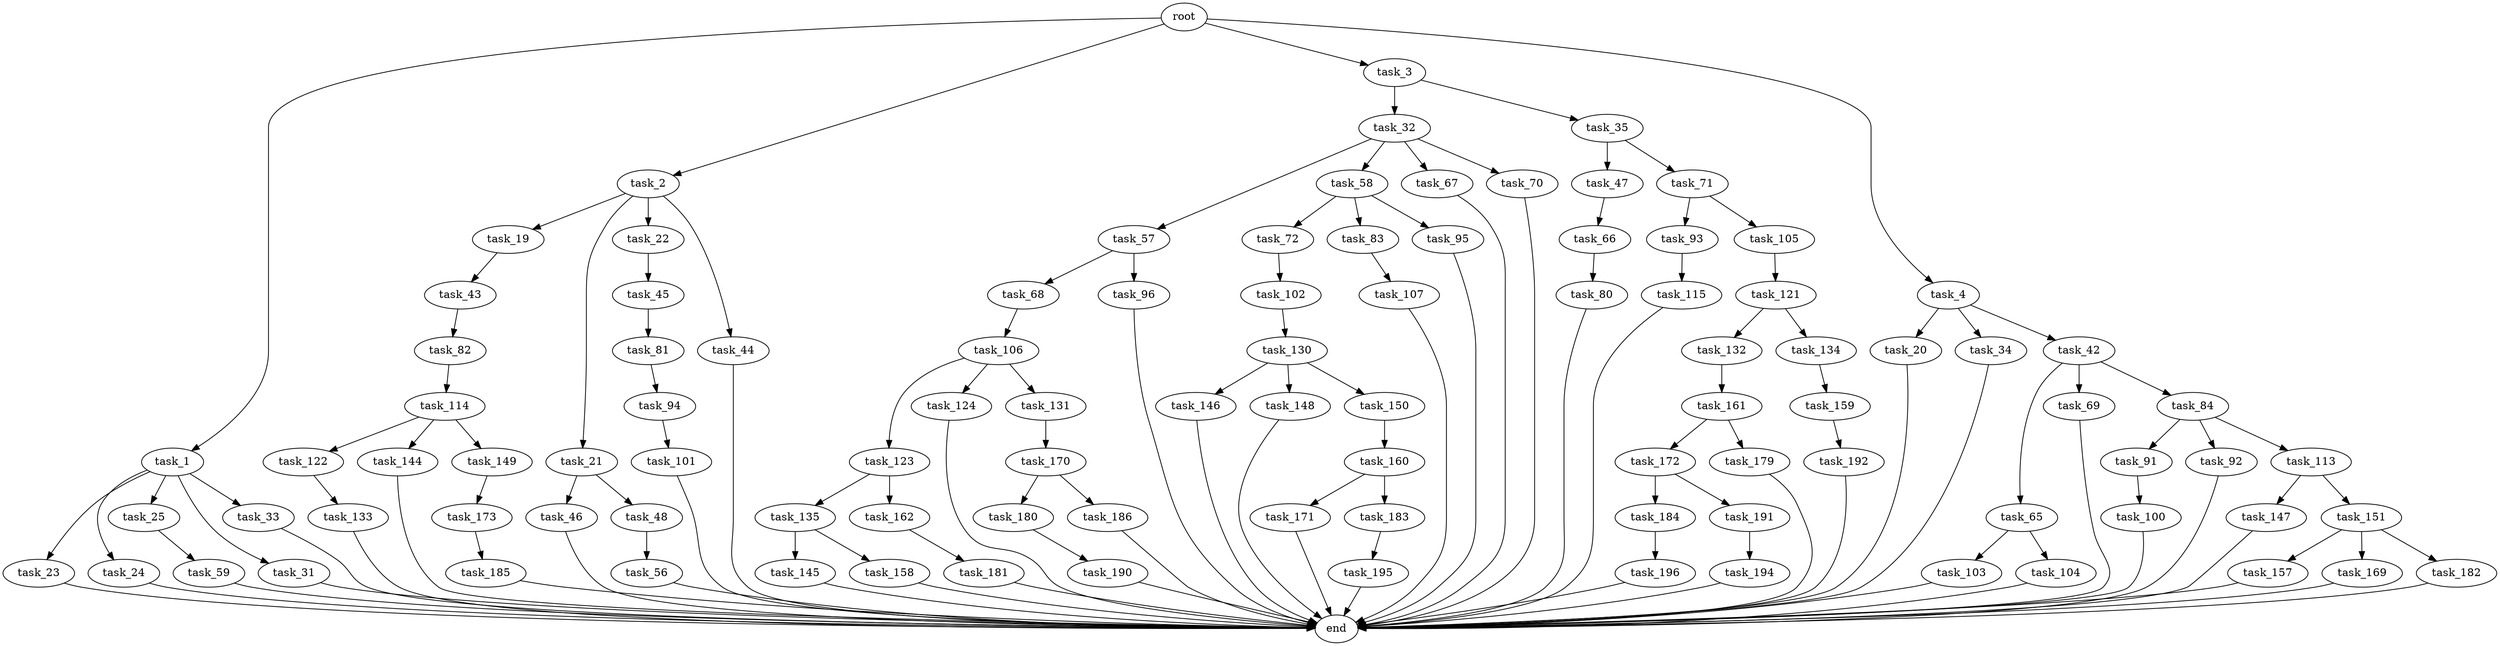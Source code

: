 digraph G {
  root [size="0.000000"];
  task_1 [size="428938159129.000000"];
  task_2 [size="416957659404.000000"];
  task_3 [size="40589611259.000000"];
  task_4 [size="476339307464.000000"];
  task_23 [size="10664572046.000000"];
  task_24 [size="8051734514.000000"];
  task_25 [size="1073741824000.000000"];
  task_31 [size="28991029248.000000"];
  task_33 [size="13257971007.000000"];
  task_19 [size="855905134916.000000"];
  task_21 [size="28991029248.000000"];
  task_22 [size="20216251778.000000"];
  task_44 [size="1888144368.000000"];
  task_32 [size="231928233984.000000"];
  task_35 [size="4963733839.000000"];
  task_20 [size="3462922363.000000"];
  task_34 [size="134217728000.000000"];
  task_42 [size="134217728000.000000"];
  task_43 [size="492221379370.000000"];
  end [size="0.000000"];
  task_46 [size="186056246736.000000"];
  task_48 [size="368293445632.000000"];
  task_45 [size="28991029248.000000"];
  task_59 [size="1413988225.000000"];
  task_57 [size="782757789696.000000"];
  task_58 [size="17886444045.000000"];
  task_67 [size="5767893856.000000"];
  task_70 [size="11842812293.000000"];
  task_47 [size="231928233984.000000"];
  task_71 [size="7301710648.000000"];
  task_65 [size="42804512526.000000"];
  task_69 [size="13831898572.000000"];
  task_84 [size="1207540407386.000000"];
  task_82 [size="549755813888.000000"];
  task_81 [size="405025266355.000000"];
  task_66 [size="818826266.000000"];
  task_56 [size="2111932888.000000"];
  task_68 [size="5027127174.000000"];
  task_96 [size="612276725311.000000"];
  task_72 [size="333562525545.000000"];
  task_83 [size="280488253793.000000"];
  task_95 [size="15260617105.000000"];
  task_103 [size="231928233984.000000"];
  task_104 [size="273675223921.000000"];
  task_80 [size="28991029248.000000"];
  task_106 [size="6942101332.000000"];
  task_93 [size="403743921776.000000"];
  task_105 [size="134217728000.000000"];
  task_102 [size="404892591844.000000"];
  task_94 [size="19603745514.000000"];
  task_114 [size="25832513910.000000"];
  task_107 [size="400010843066.000000"];
  task_91 [size="13224937693.000000"];
  task_92 [size="148176926460.000000"];
  task_113 [size="679059014192.000000"];
  task_100 [size="1709208776.000000"];
  task_115 [size="6835417636.000000"];
  task_101 [size="22841873548.000000"];
  task_130 [size="255059045016.000000"];
  task_121 [size="134217728000.000000"];
  task_123 [size="91139608184.000000"];
  task_124 [size="28991029248.000000"];
  task_131 [size="21379862009.000000"];
  task_147 [size="8589934592.000000"];
  task_151 [size="16938811972.000000"];
  task_122 [size="784362675.000000"];
  task_144 [size="4248349397.000000"];
  task_149 [size="17711494607.000000"];
  task_132 [size="14853350764.000000"];
  task_134 [size="223263989761.000000"];
  task_133 [size="653878409961.000000"];
  task_135 [size="1946373913.000000"];
  task_162 [size="236614728617.000000"];
  task_146 [size="8589934592.000000"];
  task_148 [size="6948147644.000000"];
  task_150 [size="231928233984.000000"];
  task_170 [size="38534864046.000000"];
  task_161 [size="68719476736.000000"];
  task_159 [size="4440632453.000000"];
  task_145 [size="549755813888.000000"];
  task_158 [size="664037350920.000000"];
  task_173 [size="8589934592.000000"];
  task_160 [size="7775196889.000000"];
  task_157 [size="113547444696.000000"];
  task_169 [size="3839833128.000000"];
  task_182 [size="25024558584.000000"];
  task_192 [size="6940050206.000000"];
  task_171 [size="134217728000.000000"];
  task_183 [size="25627618128.000000"];
  task_172 [size="231928233984.000000"];
  task_179 [size="231928233984.000000"];
  task_181 [size="134217728000.000000"];
  task_180 [size="11830127467.000000"];
  task_186 [size="368293445632.000000"];
  task_184 [size="1839537075.000000"];
  task_191 [size="782757789696.000000"];
  task_185 [size="33593396860.000000"];
  task_190 [size="134217728000.000000"];
  task_195 [size="707085917472.000000"];
  task_196 [size="988094154477.000000"];
  task_194 [size="368293445632.000000"];

  root -> task_1 [size="1.000000"];
  root -> task_2 [size="1.000000"];
  root -> task_3 [size="1.000000"];
  root -> task_4 [size="1.000000"];
  task_1 -> task_23 [size="411041792.000000"];
  task_1 -> task_24 [size="411041792.000000"];
  task_1 -> task_25 [size="411041792.000000"];
  task_1 -> task_31 [size="411041792.000000"];
  task_1 -> task_33 [size="411041792.000000"];
  task_2 -> task_19 [size="536870912.000000"];
  task_2 -> task_21 [size="536870912.000000"];
  task_2 -> task_22 [size="536870912.000000"];
  task_2 -> task_44 [size="536870912.000000"];
  task_3 -> task_32 [size="679477248.000000"];
  task_3 -> task_35 [size="679477248.000000"];
  task_4 -> task_20 [size="411041792.000000"];
  task_4 -> task_34 [size="411041792.000000"];
  task_4 -> task_42 [size="411041792.000000"];
  task_23 -> end [size="1.000000"];
  task_24 -> end [size="1.000000"];
  task_25 -> task_59 [size="838860800.000000"];
  task_31 -> end [size="1.000000"];
  task_33 -> end [size="1.000000"];
  task_19 -> task_43 [size="536870912.000000"];
  task_21 -> task_46 [size="75497472.000000"];
  task_21 -> task_48 [size="75497472.000000"];
  task_22 -> task_45 [size="679477248.000000"];
  task_44 -> end [size="1.000000"];
  task_32 -> task_57 [size="301989888.000000"];
  task_32 -> task_58 [size="301989888.000000"];
  task_32 -> task_67 [size="301989888.000000"];
  task_32 -> task_70 [size="301989888.000000"];
  task_35 -> task_47 [size="411041792.000000"];
  task_35 -> task_71 [size="411041792.000000"];
  task_20 -> end [size="1.000000"];
  task_34 -> end [size="1.000000"];
  task_42 -> task_65 [size="209715200.000000"];
  task_42 -> task_69 [size="209715200.000000"];
  task_42 -> task_84 [size="209715200.000000"];
  task_43 -> task_82 [size="838860800.000000"];
  task_46 -> end [size="1.000000"];
  task_48 -> task_56 [size="411041792.000000"];
  task_45 -> task_81 [size="75497472.000000"];
  task_59 -> end [size="1.000000"];
  task_57 -> task_68 [size="679477248.000000"];
  task_57 -> task_96 [size="679477248.000000"];
  task_58 -> task_72 [size="75497472.000000"];
  task_58 -> task_83 [size="75497472.000000"];
  task_58 -> task_95 [size="75497472.000000"];
  task_67 -> end [size="1.000000"];
  task_70 -> end [size="1.000000"];
  task_47 -> task_66 [size="301989888.000000"];
  task_71 -> task_93 [size="134217728.000000"];
  task_71 -> task_105 [size="134217728.000000"];
  task_65 -> task_103 [size="33554432.000000"];
  task_65 -> task_104 [size="33554432.000000"];
  task_69 -> end [size="1.000000"];
  task_84 -> task_91 [size="838860800.000000"];
  task_84 -> task_92 [size="838860800.000000"];
  task_84 -> task_113 [size="838860800.000000"];
  task_82 -> task_114 [size="536870912.000000"];
  task_81 -> task_94 [size="679477248.000000"];
  task_66 -> task_80 [size="75497472.000000"];
  task_56 -> end [size="1.000000"];
  task_68 -> task_106 [size="411041792.000000"];
  task_96 -> end [size="1.000000"];
  task_72 -> task_102 [size="301989888.000000"];
  task_83 -> task_107 [size="209715200.000000"];
  task_95 -> end [size="1.000000"];
  task_103 -> end [size="1.000000"];
  task_104 -> end [size="1.000000"];
  task_80 -> end [size="1.000000"];
  task_106 -> task_123 [size="134217728.000000"];
  task_106 -> task_124 [size="134217728.000000"];
  task_106 -> task_131 [size="134217728.000000"];
  task_93 -> task_115 [size="536870912.000000"];
  task_105 -> task_121 [size="209715200.000000"];
  task_102 -> task_130 [size="536870912.000000"];
  task_94 -> task_101 [size="411041792.000000"];
  task_114 -> task_122 [size="679477248.000000"];
  task_114 -> task_144 [size="679477248.000000"];
  task_114 -> task_149 [size="679477248.000000"];
  task_107 -> end [size="1.000000"];
  task_91 -> task_100 [size="33554432.000000"];
  task_92 -> end [size="1.000000"];
  task_113 -> task_147 [size="536870912.000000"];
  task_113 -> task_151 [size="536870912.000000"];
  task_100 -> end [size="1.000000"];
  task_115 -> end [size="1.000000"];
  task_101 -> end [size="1.000000"];
  task_130 -> task_146 [size="301989888.000000"];
  task_130 -> task_148 [size="301989888.000000"];
  task_130 -> task_150 [size="301989888.000000"];
  task_121 -> task_132 [size="209715200.000000"];
  task_121 -> task_134 [size="209715200.000000"];
  task_123 -> task_135 [size="411041792.000000"];
  task_123 -> task_162 [size="411041792.000000"];
  task_124 -> end [size="1.000000"];
  task_131 -> task_170 [size="33554432.000000"];
  task_147 -> end [size="1.000000"];
  task_151 -> task_157 [size="33554432.000000"];
  task_151 -> task_169 [size="33554432.000000"];
  task_151 -> task_182 [size="33554432.000000"];
  task_122 -> task_133 [size="33554432.000000"];
  task_144 -> end [size="1.000000"];
  task_149 -> task_173 [size="301989888.000000"];
  task_132 -> task_161 [size="411041792.000000"];
  task_134 -> task_159 [size="209715200.000000"];
  task_133 -> end [size="1.000000"];
  task_135 -> task_145 [size="33554432.000000"];
  task_135 -> task_158 [size="33554432.000000"];
  task_162 -> task_181 [size="209715200.000000"];
  task_146 -> end [size="1.000000"];
  task_148 -> end [size="1.000000"];
  task_150 -> task_160 [size="301989888.000000"];
  task_170 -> task_180 [size="33554432.000000"];
  task_170 -> task_186 [size="33554432.000000"];
  task_161 -> task_172 [size="134217728.000000"];
  task_161 -> task_179 [size="134217728.000000"];
  task_159 -> task_192 [size="75497472.000000"];
  task_145 -> end [size="1.000000"];
  task_158 -> end [size="1.000000"];
  task_173 -> task_185 [size="33554432.000000"];
  task_160 -> task_171 [size="209715200.000000"];
  task_160 -> task_183 [size="209715200.000000"];
  task_157 -> end [size="1.000000"];
  task_169 -> end [size="1.000000"];
  task_182 -> end [size="1.000000"];
  task_192 -> end [size="1.000000"];
  task_171 -> end [size="1.000000"];
  task_183 -> task_195 [size="838860800.000000"];
  task_172 -> task_184 [size="301989888.000000"];
  task_172 -> task_191 [size="301989888.000000"];
  task_179 -> end [size="1.000000"];
  task_181 -> end [size="1.000000"];
  task_180 -> task_190 [size="209715200.000000"];
  task_186 -> end [size="1.000000"];
  task_184 -> task_196 [size="33554432.000000"];
  task_191 -> task_194 [size="679477248.000000"];
  task_185 -> end [size="1.000000"];
  task_190 -> end [size="1.000000"];
  task_195 -> end [size="1.000000"];
  task_196 -> end [size="1.000000"];
  task_194 -> end [size="1.000000"];
}
